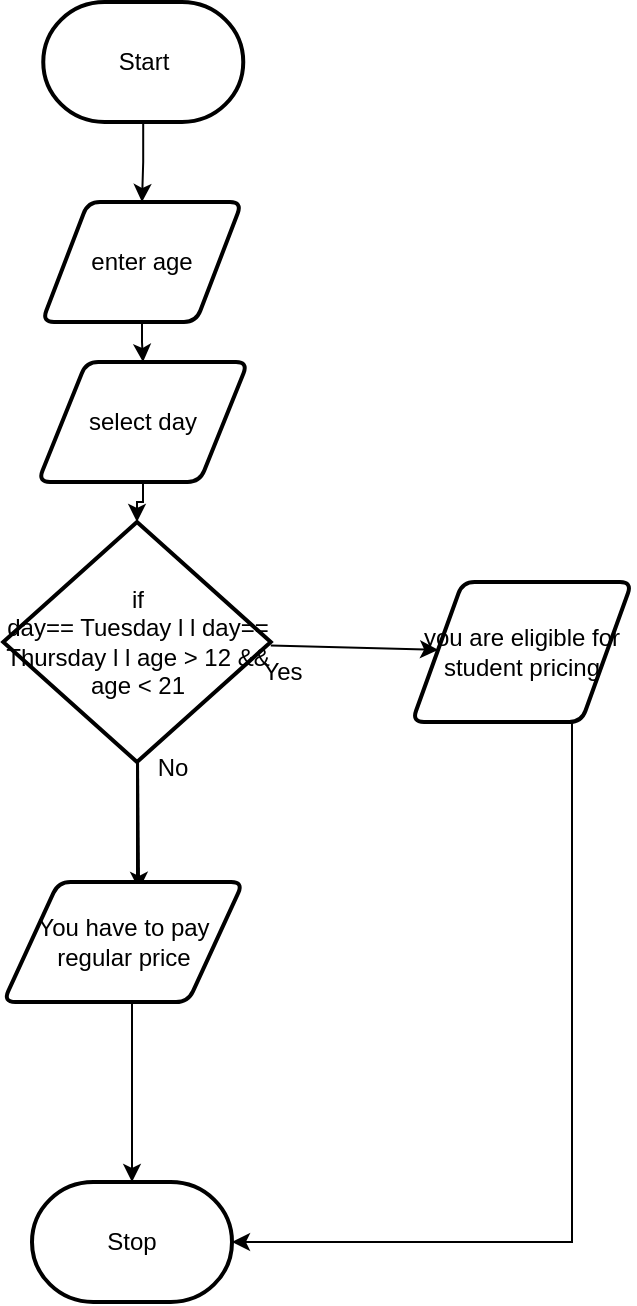 <mxfile>
    <diagram id="HIP3nbAZw_EuaXWnEj3U" name="Page-1">
        <mxGraphModel dx="1086" dy="706" grid="1" gridSize="10" guides="1" tooltips="1" connect="1" arrows="1" fold="1" page="1" pageScale="1" pageWidth="850" pageHeight="1100" math="0" shadow="0">
            <root>
                <mxCell id="0"/>
                <mxCell id="1" parent="0"/>
                <mxCell id="4" style="edgeStyle=orthogonalEdgeStyle;html=1;rounded=0;" parent="1" source="9" target="3" edge="1">
                    <mxGeometry relative="1" as="geometry"/>
                </mxCell>
                <mxCell id="2" value="Start" style="strokeWidth=2;html=1;shape=mxgraph.flowchart.terminator;whiteSpace=wrap;" parent="1" vertex="1">
                    <mxGeometry x="375.63" y="10" width="100" height="60" as="geometry"/>
                </mxCell>
                <mxCell id="3" value="Stop" style="strokeWidth=2;html=1;shape=mxgraph.flowchart.terminator;whiteSpace=wrap;" parent="1" vertex="1">
                    <mxGeometry x="370" y="600" width="100" height="60" as="geometry"/>
                </mxCell>
                <mxCell id="6" value="" style="edgeStyle=orthogonalEdgeStyle;html=1;rounded=0;" edge="1" parent="1" source="2" target="5">
                    <mxGeometry relative="1" as="geometry">
                        <mxPoint x="425" y="80" as="sourcePoint"/>
                        <mxPoint x="425" y="620" as="targetPoint"/>
                    </mxGeometry>
                </mxCell>
                <mxCell id="5" value="enter age" style="shape=parallelogram;html=1;strokeWidth=2;perimeter=parallelogramPerimeter;whiteSpace=wrap;rounded=1;arcSize=12;size=0.23;" vertex="1" parent="1">
                    <mxGeometry x="375" y="110" width="100" height="60" as="geometry"/>
                </mxCell>
                <mxCell id="8" value="" style="edgeStyle=orthogonalEdgeStyle;html=1;rounded=0;" edge="1" parent="1" source="5" target="7">
                    <mxGeometry relative="1" as="geometry">
                        <mxPoint x="425" y="170" as="sourcePoint"/>
                        <mxPoint x="425" y="620" as="targetPoint"/>
                    </mxGeometry>
                </mxCell>
                <mxCell id="7" value="select day" style="shape=parallelogram;html=1;strokeWidth=2;perimeter=parallelogramPerimeter;whiteSpace=wrap;rounded=1;arcSize=12;size=0.23;" vertex="1" parent="1">
                    <mxGeometry x="373" y="190" width="105" height="60" as="geometry"/>
                </mxCell>
                <mxCell id="10" value="" style="edgeStyle=orthogonalEdgeStyle;html=1;rounded=0;" edge="1" parent="1" source="7" target="9">
                    <mxGeometry relative="1" as="geometry">
                        <mxPoint x="425" y="260" as="sourcePoint"/>
                        <mxPoint x="425" y="650" as="targetPoint"/>
                    </mxGeometry>
                </mxCell>
                <mxCell id="12" value="" style="edgeStyle=none;html=1;" edge="1" parent="1" source="9" target="11">
                    <mxGeometry relative="1" as="geometry"/>
                </mxCell>
                <mxCell id="17" value="" style="edgeStyle=none;html=1;entryX=0.566;entryY=0.065;entryDx=0;entryDy=0;entryPerimeter=0;" edge="1" parent="1" source="9" target="15">
                    <mxGeometry relative="1" as="geometry"/>
                </mxCell>
                <mxCell id="9" value="if&lt;div&gt;day== Tuesday l l day== Thursday l l age &amp;gt; 12 &amp;amp;&amp;amp; age &amp;lt; 21&lt;/div&gt;" style="strokeWidth=2;html=1;shape=mxgraph.flowchart.decision;whiteSpace=wrap;" vertex="1" parent="1">
                    <mxGeometry x="355.63" y="270" width="133.75" height="120" as="geometry"/>
                </mxCell>
                <mxCell id="11" value="you are eligible for student pricing" style="shape=parallelogram;html=1;strokeWidth=2;perimeter=parallelogramPerimeter;whiteSpace=wrap;rounded=1;arcSize=12;size=0.23;" vertex="1" parent="1">
                    <mxGeometry x="560" y="300" width="110" height="70" as="geometry"/>
                </mxCell>
                <mxCell id="13" value="Yes" style="text;html=1;align=center;verticalAlign=middle;resizable=0;points=[];autosize=1;strokeColor=none;fillColor=none;" vertex="1" parent="1">
                    <mxGeometry x="475" y="330" width="40" height="30" as="geometry"/>
                </mxCell>
                <mxCell id="14" value="No" style="text;html=1;align=center;verticalAlign=middle;resizable=0;points=[];autosize=1;strokeColor=none;fillColor=none;" vertex="1" parent="1">
                    <mxGeometry x="420" y="378" width="40" height="30" as="geometry"/>
                </mxCell>
                <mxCell id="15" value="You have to pay regular price" style="shape=parallelogram;html=1;strokeWidth=2;perimeter=parallelogramPerimeter;whiteSpace=wrap;rounded=1;arcSize=12;size=0.23;" vertex="1" parent="1">
                    <mxGeometry x="355.63" y="450" width="120" height="60" as="geometry"/>
                </mxCell>
                <mxCell id="16" style="edgeStyle=elbowEdgeStyle;html=1;entryX=1;entryY=0.5;entryDx=0;entryDy=0;entryPerimeter=0;elbow=vertical;rounded=0;" edge="1" parent="1" source="11" target="3">
                    <mxGeometry relative="1" as="geometry">
                        <Array as="points">
                            <mxPoint x="640" y="630"/>
                        </Array>
                    </mxGeometry>
                </mxCell>
            </root>
        </mxGraphModel>
    </diagram>
</mxfile>